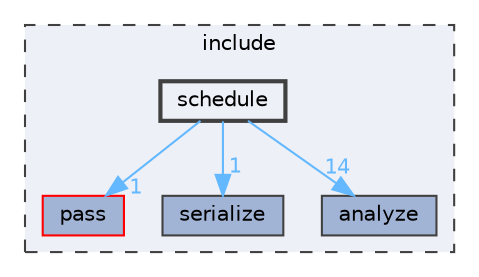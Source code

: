 digraph "include/schedule"
{
 // LATEX_PDF_SIZE
  bgcolor="transparent";
  edge [fontname=Helvetica,fontsize=10,labelfontname=Helvetica,labelfontsize=10];
  node [fontname=Helvetica,fontsize=10,shape=box,height=0.2,width=0.4];
  compound=true
  subgraph clusterdir_d44c64559bbebec7f509842c48db8b23 {
    graph [ bgcolor="#edf0f7", pencolor="grey25", label="include", fontname=Helvetica,fontsize=10 style="filled,dashed", URL="dir_d44c64559bbebec7f509842c48db8b23.html",tooltip=""]
  dir_400cb07f6e971a8c84d36ddb14655011 [label="pass", fillcolor="#a2b4d6", color="red", style="filled", URL="dir_400cb07f6e971a8c84d36ddb14655011.html",tooltip=""];
  dir_d6dce8604daa6d974602991ede05feb6 [label="serialize", fillcolor="#a2b4d6", color="grey25", style="filled", URL="dir_d6dce8604daa6d974602991ede05feb6.html",tooltip=""];
  dir_e595891c1e16b1dfcc01339440c0de82 [label="analyze", fillcolor="#a2b4d6", color="grey25", style="filled", URL="dir_e595891c1e16b1dfcc01339440c0de82.html",tooltip=""];
  dir_2661e725ffd7f6febd68c8fd282ddddf [label="schedule", fillcolor="#edf0f7", color="grey25", style="filled,bold", URL="dir_2661e725ffd7f6febd68c8fd282ddddf.html",tooltip=""];
  }
  dir_2661e725ffd7f6febd68c8fd282ddddf->dir_400cb07f6e971a8c84d36ddb14655011 [headlabel="1", labeldistance=1.5 headhref="dir_000024_000020.html" color="steelblue1" fontcolor="steelblue1"];
  dir_2661e725ffd7f6febd68c8fd282ddddf->dir_d6dce8604daa6d974602991ede05feb6 [headlabel="1", labeldistance=1.5 headhref="dir_000024_000026.html" color="steelblue1" fontcolor="steelblue1"];
  dir_2661e725ffd7f6febd68c8fd282ddddf->dir_e595891c1e16b1dfcc01339440c0de82 [headlabel="14", labeldistance=1.5 headhref="dir_000024_000000.html" color="steelblue1" fontcolor="steelblue1"];
}

